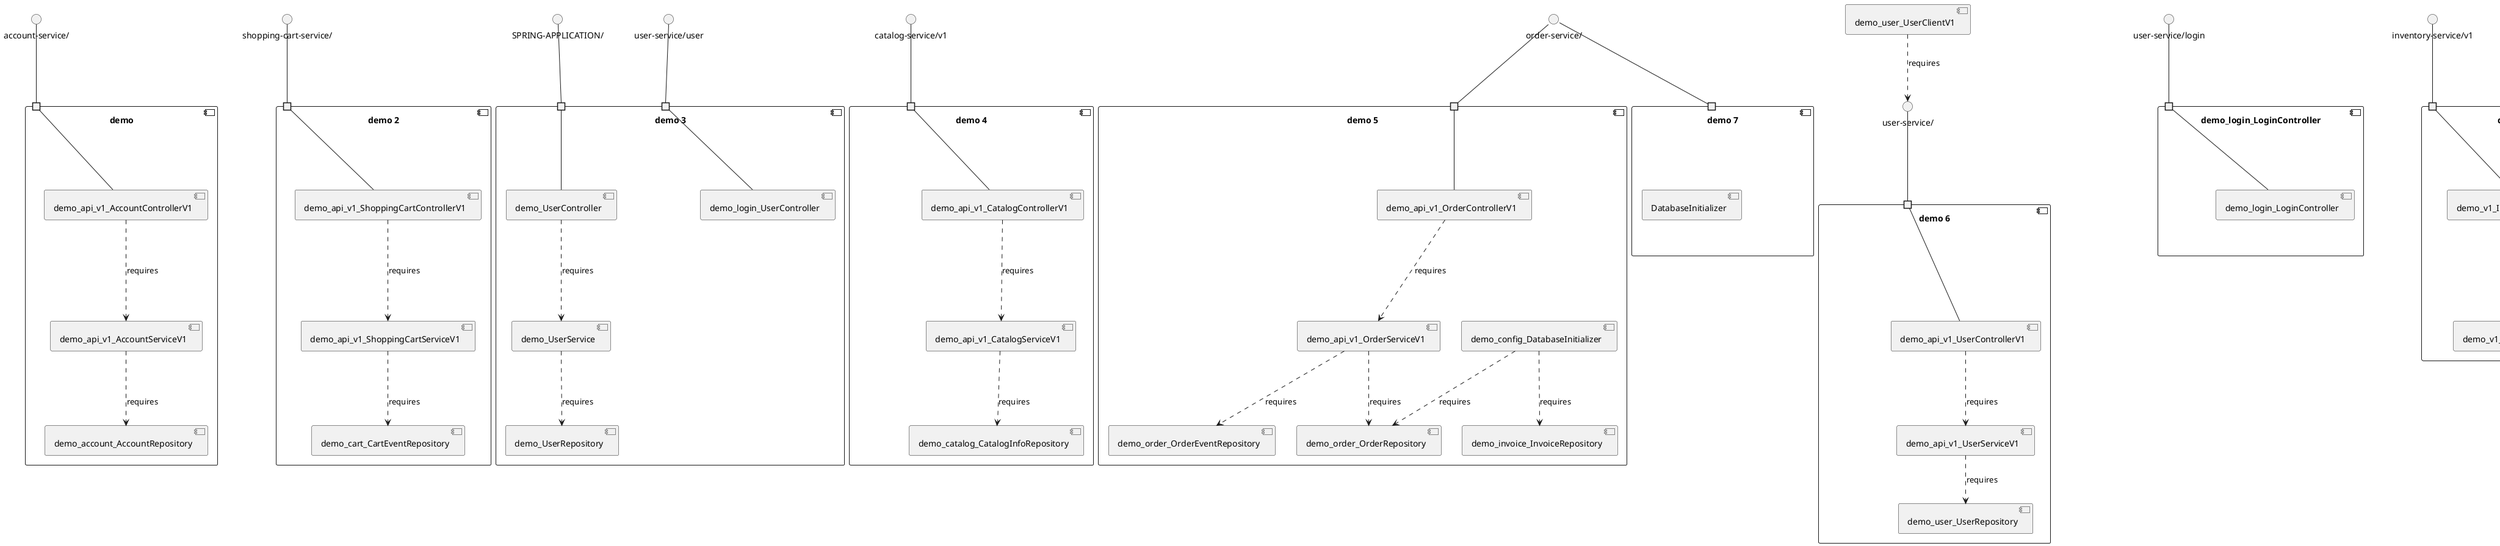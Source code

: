 @startuml
skinparam fixCircleLabelOverlapping true
skinparam componentStyle uml2
component "demo\n\n\n\n\n\n" {
[demo_api_v1_AccountControllerV1]
[demo_account_AccountRepository]
[demo_api_v1_AccountServiceV1]
portin " " as demo_requires_account_service_
[demo_api_v1_AccountServiceV1]..>[demo_account_AccountRepository] : requires
[demo_api_v1_AccountControllerV1]..>[demo_api_v1_AccountServiceV1] : requires
"demo_requires_account_service_"--[demo_api_v1_AccountControllerV1]
}
interface "account-service/" as interface.account_service_
interface.account_service_--"demo_requires_account_service_"
component "demo 2\n\n\n\n\n\n" {
[demo_api_v1_ShoppingCartServiceV1]
[demo_api_v1_ShoppingCartControllerV1]
[demo_cart_CartEventRepository]
portin " " as demo_2_requires_shopping_cart_service_
[demo_api_v1_ShoppingCartServiceV1]..>[demo_cart_CartEventRepository] : requires
[demo_api_v1_ShoppingCartControllerV1]..>[demo_api_v1_ShoppingCartServiceV1] : requires
"demo_2_requires_shopping_cart_service_"--[demo_api_v1_ShoppingCartControllerV1]
}
interface "shopping-cart-service/" as interface.shopping_cart_service_
interface.shopping_cart_service_--"demo_2_requires_shopping_cart_service_"
component "demo 3\n\n\n\n\n\n" {
[demo_UserRepository]
[demo_UserService]
[demo_login_UserController]
[demo_UserController]
portin " " as demo_3_requires_SPRING_APPLICATION_
portin " " as demo_3_requires_user_service_user
[demo_UserService]..>[demo_UserRepository] : requires
[demo_UserController]..>[demo_UserService] : requires
"demo_3_requires_user_service_user"--[demo_login_UserController]
"demo_3_requires_SPRING_APPLICATION_"--[demo_UserController]
}
interface "SPRING-APPLICATION/" as interface.SPRING_APPLICATION_
interface.SPRING_APPLICATION_--"demo_3_requires_SPRING_APPLICATION_"
interface "user-service/user" as interface.user_service_user
interface.user_service_user--"demo_3_requires_user_service_user"
component "demo 4\n\n\n\n\n\n" {
[demo_api_v1_CatalogServiceV1]
[demo_catalog_CatalogInfoRepository]
[demo_api_v1_CatalogControllerV1]
portin " " as demo_4_requires_catalog_service_v1
[demo_api_v1_CatalogServiceV1]..>[demo_catalog_CatalogInfoRepository] : requires
[demo_api_v1_CatalogControllerV1]..>[demo_api_v1_CatalogServiceV1] : requires
"demo_4_requires_catalog_service_v1"--[demo_api_v1_CatalogControllerV1]
}
interface "catalog-service/v1" as interface.catalog_service_v1
interface.catalog_service_v1--"demo_4_requires_catalog_service_v1"
component "demo 5\n\n\n\n\n\n" {
[demo_order_OrderRepository]
[demo_order_OrderEventRepository]
[demo_invoice_InvoiceRepository]
[demo_api_v1_OrderServiceV1]
[demo_config_DatabaseInitializer]
[demo_api_v1_OrderControllerV1]
portin " " as demo_5_requires_order_service_
[demo_api_v1_OrderControllerV1]..>[demo_api_v1_OrderServiceV1] : requires
[demo_api_v1_OrderServiceV1]..>[demo_order_OrderEventRepository] : requires
[demo_api_v1_OrderServiceV1]..>[demo_order_OrderRepository] : requires
[demo_config_DatabaseInitializer]..>[demo_order_OrderRepository] : requires
[demo_config_DatabaseInitializer]..>[demo_invoice_InvoiceRepository] : requires
"demo_5_requires_order_service_"--[demo_api_v1_OrderControllerV1]
}
interface "order-service/" as interface.order_service_
interface.order_service_--"demo_5_requires_order_service_"
component "demo 6\n\n\n\n\n\n" {
[demo_api_v1_UserServiceV1]
[demo_user_UserRepository]
[demo_api_v1_UserControllerV1]
portin " " as demo_6_requires_user_service_
[demo_api_v1_UserServiceV1]..>[demo_user_UserRepository] : requires
[demo_api_v1_UserControllerV1]..>[demo_api_v1_UserServiceV1] : requires
"demo_6_requires_user_service_"--[demo_api_v1_UserControllerV1]
}
interface "user-service/" as interface.user_service_
interface.user_service_--"demo_6_requires_user_service_"
component "demo 7\n\n\n\n\n\n" {
[DatabaseInitializer]
portin " " as demo_7_requires_order_service_
}
interface "order-service/" as interface.order_service_
interface.order_service_--"demo_7_requires_order_service_"
component "demo_login_LoginController\n\n\n\n\n\n" {
[demo_login_LoginController]
portin " " as demo_login_LoginController_requires_user_service_login
"demo_login_LoginController_requires_user_service_login"--[demo_login_LoginController]
}
interface "user-service/login" as interface.user_service_login
interface.user_service_login--"demo_login_LoginController_requires_user_service_login"
component "demo_v1\n\n\n\n\n\n" {
[demo_v1_InventoryControllerV1]
[demo_v1_InventoryServiceV1]
portin " " as demo_v1_requires_inventory_service_v1
[demo_v1_InventoryControllerV1]..>[demo_v1_InventoryServiceV1] : requires
"demo_v1_requires_inventory_service_v1"--[demo_v1_InventoryControllerV1]
}
interface "inventory-service/v1" as interface.inventory_service_v1
interface.inventory_service_v1--"demo_v1_requires_inventory_service_v1"
interface "demo_api_v1_OAuth2RestTemplate$2" as interface.demo_api_v1_OAuth2RestTemplate_2
interface.demo_api_v1_OAuth2RestTemplate_2--[demo_api_v1_OAuth2RestTemplate_2_Provider]
interface "demo_api_v1_OAuth2RestTemplate$3" as interface.demo_api_v1_OAuth2RestTemplate_3
interface.demo_api_v1_OAuth2RestTemplate_3--[demo_api_v1_OAuth2RestTemplate_3_Provider]
interface "demo_api_v1_OAuth2RestTemplate" as interface.demo_api_v1_OAuth2RestTemplate
interface.demo_api_v1_OAuth2RestTemplate--[demo_api_v1_OAuth2RestTemplate_Provider]
interface "demo_api_v1_RestTemplate$2" as interface.demo_api_v1_RestTemplate_2
interface.demo_api_v1_RestTemplate_2--[demo_api_v1_RestTemplate_2_Provider]
interface "demo_api_v1_RestTemplate" as interface.demo_api_v1_RestTemplate
interface.demo_api_v1_RestTemplate--[demo_api_v1_RestTemplate_Provider]
interface "demo_inventory_InventoryRepository" as interface.demo_inventory_InventoryRepository
interface.demo_inventory_InventoryRepository--[demo_inventory_InventoryRepository_Provider]
interface "demo_login_AuthenticationManager" as interface.demo_login_AuthenticationManager
interface.demo_login_AuthenticationManager--[demo_login_AuthenticationManager_Provider]
interface "demo_login_ClientDetailsService" as interface.demo_login_ClientDetailsService
interface.demo_login_ClientDetailsService--[demo_login_ClientDetailsService_Provider]
interface "demo_login_HttpSessionSecurityContextRepository" as interface.demo_login_HttpSessionSecurityContextRepository
interface.demo_login_HttpSessionSecurityContextRepository--[demo_login_HttpSessionSecurityContextRepository_Provider]
interface "demo_product_ProductRepository" as interface.demo_product_ProductRepository
interface.demo_product_ProductRepository--[demo_product_ProductRepository_Provider]
interface "user-service/" as interface.user_service_
[demo_user_UserClientV1]..>interface.user_service_ : requires
interface "demo_v1_Session" as interface.demo_v1_Session
interface.demo_v1_Session--[demo_v1_Session_Provider]

@enduml
